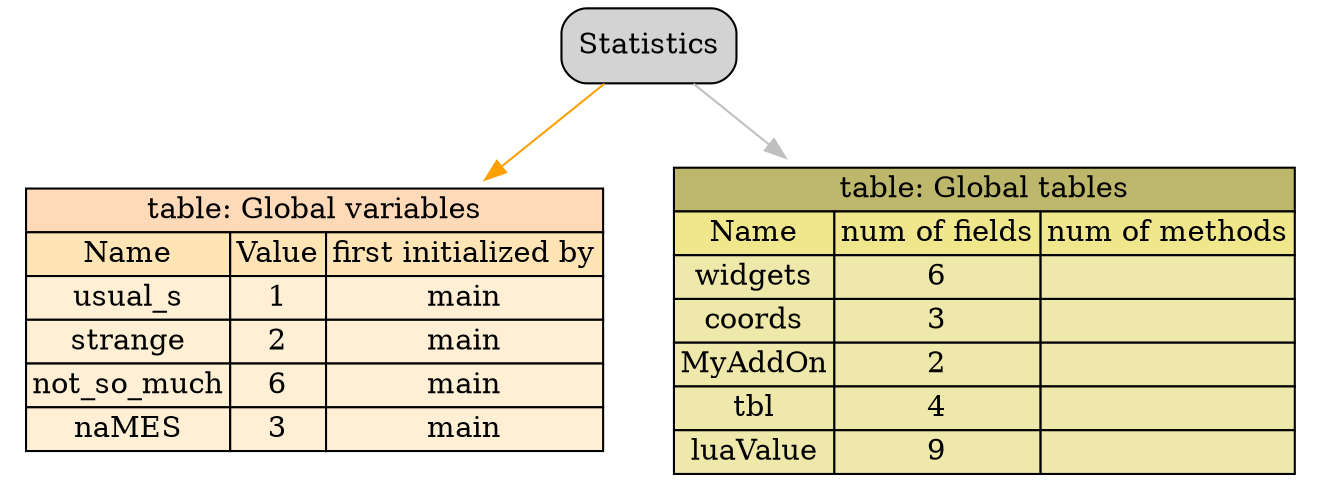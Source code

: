 digraph G {
	"Statistics"->"main local variables"[ color="#ffa000" ];
	"Statistics"->"main local tables"[ color=grey ];
	"Statistics" [ shape="box", style="rounded,filled" ];
	"main local tables" [ color=white, label=<<TABLE BORDER="0" CELLBORDER="1" CELLSPACING="0" color="black">
  <TR><TD PORT="0" COLSPAN="3" BGCOLOR="#BDB76B">table: Global tables</TD></TR>
	<TR><TD BGCOLOR="#F0E68C" PORT="k1">Name</TD>\n<TD BGCOLOR="#F0E68C" PORT="k1">num of fields</TD>\n<TD BGCOLOR="#F0E68C" PORT="k1">num of methods</TD>\n</TR><TR><TD BGCOLOR="#EEE8AA" PORT="k1">widgets</TD>\n<TD BGCOLOR="#EEE8AA" PORT="k1">6</TD>\n<TD BGCOLOR="#EEE8AA" PORT="k1"></TD>\n</TR><TR><TD BGCOLOR="#EEE8AA" PORT="k1">coords</TD>\n<TD BGCOLOR="#EEE8AA" PORT="k1">3</TD>\n<TD BGCOLOR="#EEE8AA" PORT="k1"></TD>\n</TR><TR><TD BGCOLOR="#EEE8AA" PORT="k1">MyAddOn</TD>\n<TD BGCOLOR="#EEE8AA" PORT="k1">2</TD>\n<TD BGCOLOR="#EEE8AA" PORT="k1"></TD>\n</TR><TR><TD BGCOLOR="#EEE8AA" PORT="k1">tbl</TD>\n<TD BGCOLOR="#EEE8AA" PORT="k1">4</TD>\n<TD BGCOLOR="#EEE8AA" PORT="k1"></TD>\n</TR><TR><TD BGCOLOR="#EEE8AA" PORT="k1">luaValue</TD>\n<TD BGCOLOR="#EEE8AA" PORT="k1">9</TD>\n<TD BGCOLOR="#EEE8AA" PORT="k1"></TD>\n</TR>\n</TABLE>>, shape="plaintext", style="rounded,filled" ];
	"main local variables" [ color=white, label=<<TABLE BORDER="0" CELLBORDER="1" CELLSPACING="0" color="black">
  <TR><TD PORT="0" COLSPAN="3" BGCOLOR="#FFDAB9">table: Global variables</TD></TR>
	<TR><TD BGCOLOR="#FFE4B5" PORT="k1">Name</TD>\n<TD BGCOLOR="#FFE4B5" PORT="k1">Value</TD>\n<TD BGCOLOR="#FFE4B5" PORT="k1">first initialized by</TD>\n</TR><TR><TD BGCOLOR="#FFEFD5" PORT="k1">usual_s</TD>\n<TD BGCOLOR="#FFEFD5" PORT="k1">1</TD>\n<TD BGCOLOR="#FFEFD5" PORT="k1">main</TD>\n</TR><TR><TD BGCOLOR="#FFEFD5" PORT="k1">strange</TD>\n<TD BGCOLOR="#FFEFD5" PORT="k1">2</TD>\n<TD BGCOLOR="#FFEFD5" PORT="k1">main</TD>\n</TR><TR><TD BGCOLOR="#FFEFD5" PORT="k1">not_so_much</TD>\n<TD BGCOLOR="#FFEFD5" PORT="k1">6</TD>\n<TD BGCOLOR="#FFEFD5" PORT="k1">main</TD>\n</TR><TR><TD BGCOLOR="#FFEFD5" PORT="k1">naMES</TD>\n<TD BGCOLOR="#FFEFD5" PORT="k1">3</TD>\n<TD BGCOLOR="#FFEFD5" PORT="k1">main</TD>\n</TR>\n</TABLE>>, shape="plaintext", style="rounded,filled" ];

}
